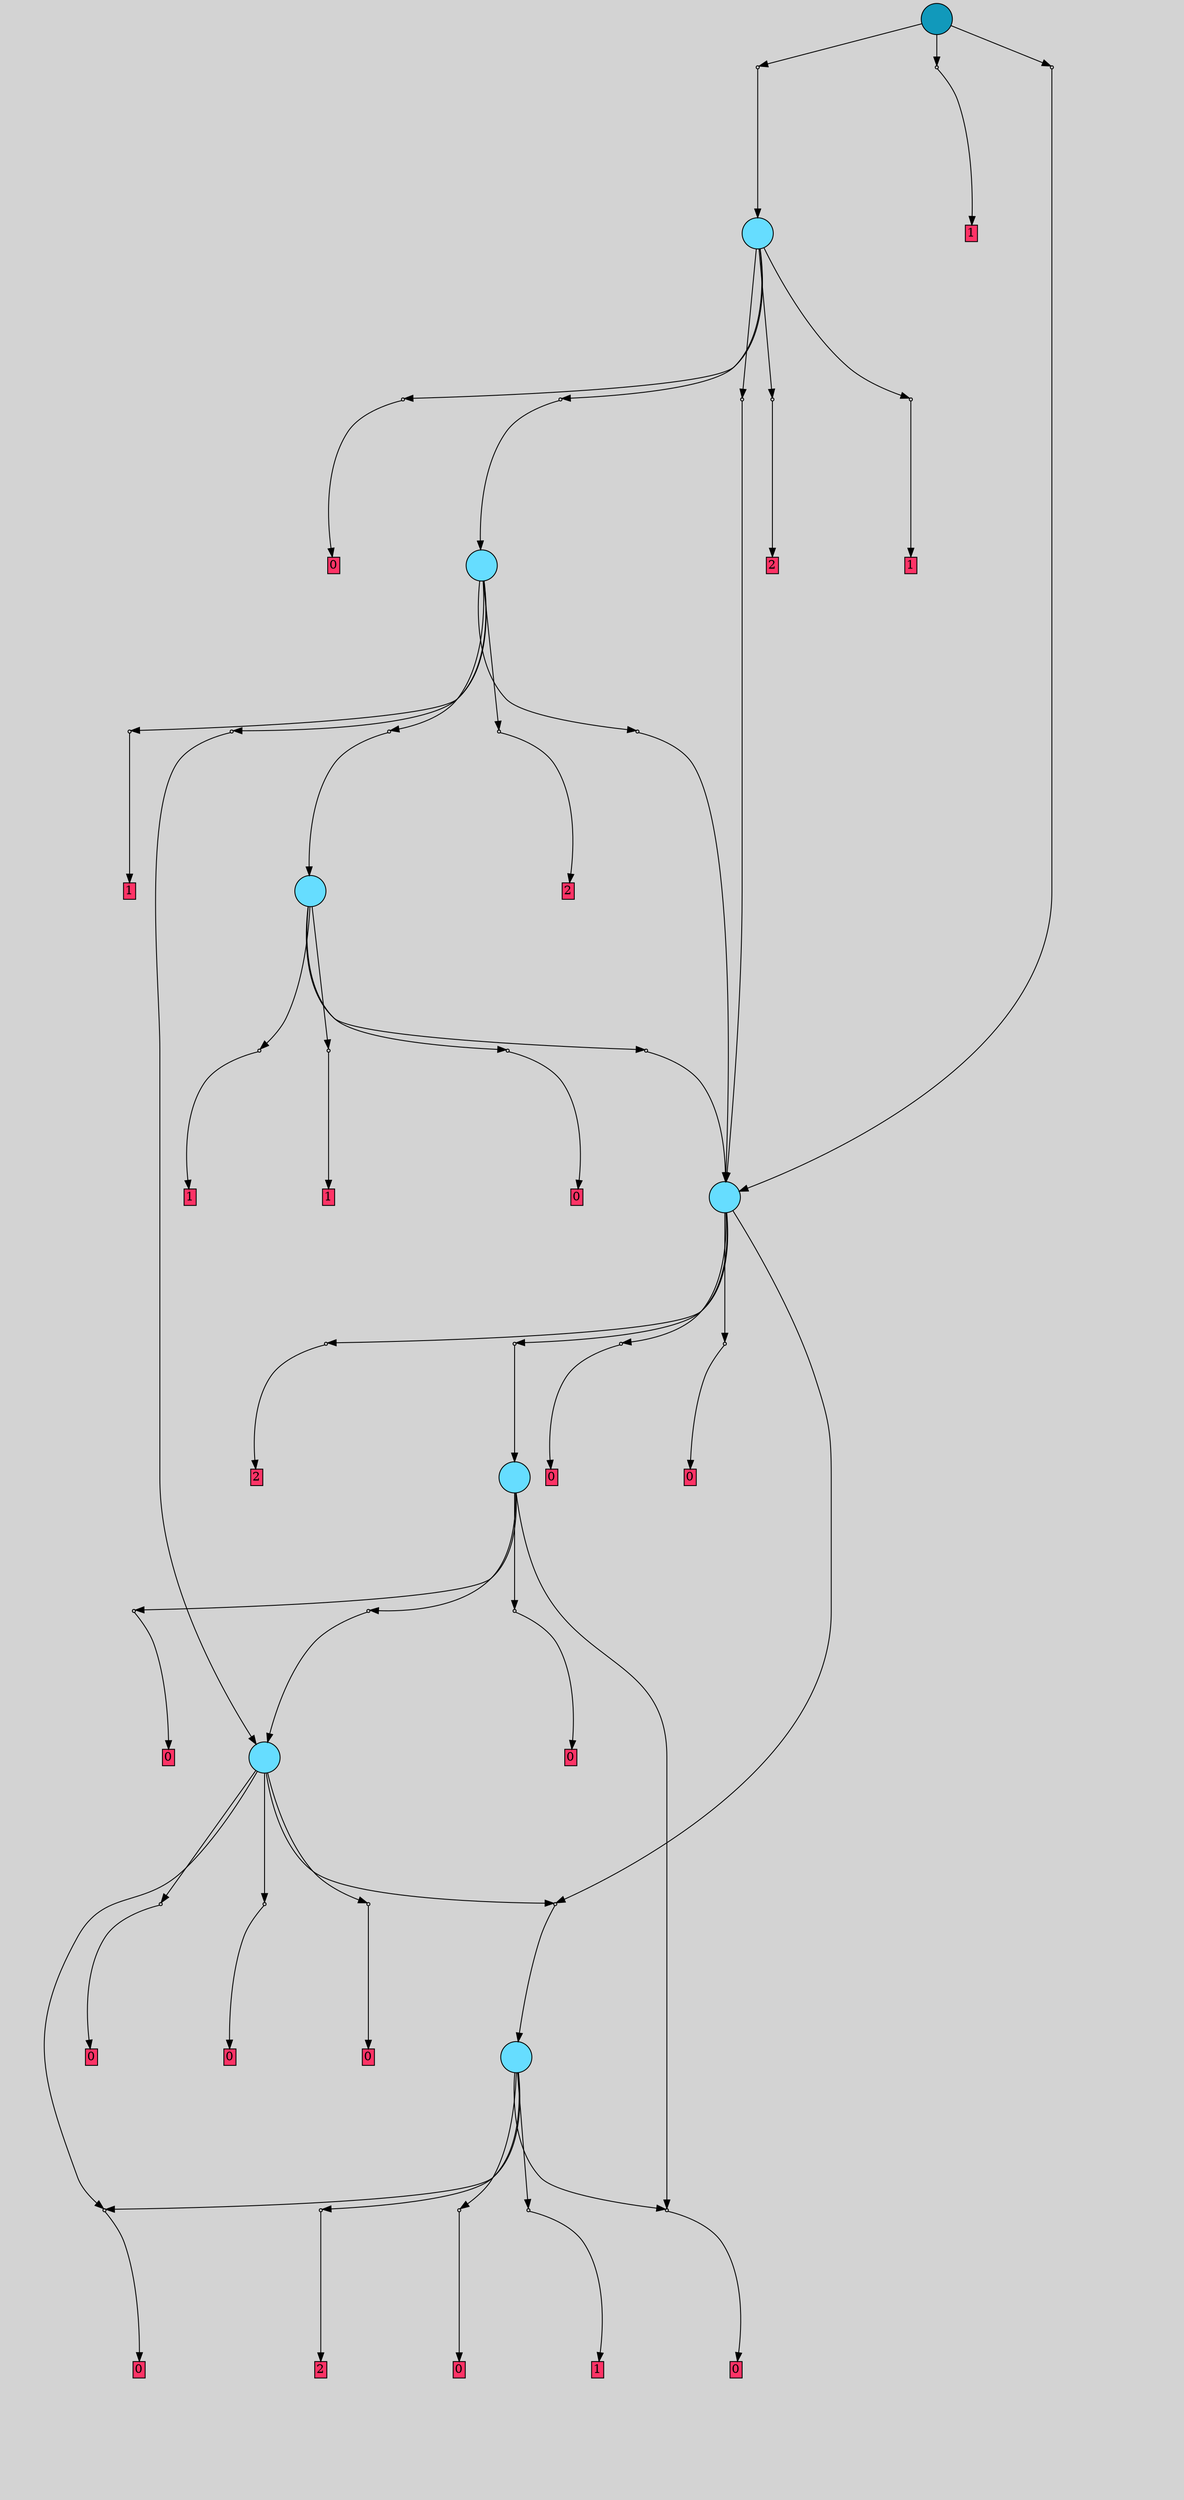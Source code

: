 digraph{
	graph[pad = "0.212, 0.055" bgcolor = lightgray]
	node[shape=circle style = filled label = ""]
		T326 [fillcolor="#66ddff"]
		T972 [fillcolor="#66ddff"]
		T2026 [fillcolor="#66ddff"]
		T2995 [fillcolor="#66ddff"]
		T3663 [fillcolor="#66ddff"]
		T4302 [fillcolor="#66ddff"]
		T6055 [fillcolor="#66ddff"]
		T9846 [fillcolor="#1199bb"]
		P451683 [fillcolor="#cccccc" shape=point] //
		I451683 [shape=box style=invis label="0|6&0|5#0|5&#92;n0|1&0|0#0|1&#92;n5|1&0|6#2|0&#92;n1|3&1|6#1|0&#92;n2|2&0|1#0|0&#92;n1|4&1|2#1|1&#92;n5|3&0|7#0|2&#92;n5|4&0|7#2|4&#92;n3|7&2|7#0|7&#92;n0|0&0|1#0|7&#92;n1|6&2|6#2|1&#92;n5|2&0|0#2|5&#92;n5|5&0|0#1|2&#92;n2|1&0|1#0|1&#92;n0|3&0|0#0|2&#92;n"]
		P451683 -> I451683[style=invis]
		A261708 [fillcolor="#ff3366" shape=box margin=0.03 width=0 height=0 label="0"]
		T326 -> P451683 -> A261708
		P451684 [fillcolor="#cccccc" shape=point] //
		I451684 [shape=box style=invis label="0|0&0|2#0|7&#92;n3|6&2|5#0|6&#92;n4|6&0|2#0|0&#92;n1|7&1|4#1|2&#92;n"]
		P451684 -> I451684[style=invis]
		A261709 [fillcolor="#ff3366" shape=box margin=0.03 width=0 height=0 label="1"]
		T326 -> P451684 -> A261709
		P451685 [fillcolor="#cccccc" shape=point] //
		I451685 [shape=box style=invis label="4|3&0|0#0|4&#92;n5|1&0|2#0|3&#92;n2|5&0|3#0|0&#92;n1|0&1|7#2|5&#92;n2|0&0|1#0|4&#92;n0|4&0|5#0|1&#92;n4|7&0|7#0|5&#92;n2|0&0|4#0|5&#92;n3|4&2|7#2|0&#92;n2|4&0|2#0|4&#92;n1|4&1|5#1|5&#92;n5|2&0|7#1|7&#92;n5|5&0|2#2|2&#92;n1|3&1|7#2|3&#92;n1|3&1|4#1|1&#92;n2|7&0|4#0|1&#92;n0|6&0|0#0|0&#92;n0|5&0|3#0|7&#92;n0|3&0|4#0|1&#92;n"]
		P451685 -> I451685[style=invis]
		A261710 [fillcolor="#ff3366" shape=box margin=0.03 width=0 height=0 label="2"]
		T326 -> P451685 -> A261710
		P451686 [fillcolor="#cccccc" shape=point] //
		I451686 [shape=box style=invis label="1|6&2|4#1|7&#92;n5|3&0|6#0|1&#92;n2|5&0|7#0|7&#92;n1|2&1|4#2|0&#92;n2|0&0|3#0|1&#92;n2|0&0|0#0|7&#92;n1|0&1|1#2|1&#92;n4|2&0|3#0|7&#92;n0|6&0|1#0|6&#92;n5|2&0|5#0|7&#92;n3|2&1|4#2|0&#92;n0|4&0|2#0|0&#92;n3|3&2|1#0|2&#92;n1|6&1|5#2|6&#92;n0|0&0|4#0|6&#92;n1|7&2|7#2|1&#92;n4|3&0|5#0|0&#92;n4|7&0|6#0|5&#92;n"]
		P451686 -> I451686[style=invis]
		A261711 [fillcolor="#ff3366" shape=box margin=0.03 width=0 height=0 label="0"]
		T326 -> P451686 -> A261711
		P451687 [fillcolor="#cccccc" shape=point] //
		I451687 [shape=box style=invis label="5|3&0|6#0|1&#92;n0|4&0|2#0|0&#92;n0|5&0|1#0|5&#92;n1|2&1|4#2|0&#92;n2|0&0|3#0|1&#92;n2|0&0|0#0|7&#92;n1|0&1|1#2|1&#92;n4|2&0|3#0|7&#92;n0|6&0|1#0|6&#92;n5|2&0|5#0|7&#92;n3|2&1|4#2|0&#92;n2|5&0|7#0|7&#92;n3|3&2|1#0|2&#92;n1|6&1|5#2|6&#92;n0|7&0|4#0|6&#92;n1|7&2|7#2|1&#92;n4|3&0|5#0|0&#92;n4|7&0|6#0|5&#92;n"]
		P451687 -> I451687[style=invis]
		A261712 [fillcolor="#ff3366" shape=box margin=0.03 width=0 height=0 label="0"]
		T326 -> P451687 -> A261712
		P451688 [fillcolor="#cccccc" shape=point] //
		I451688 [shape=box style=invis label="1|7&1|4#1|2&#92;n3|6&2|5#0|0&#92;n2|2&0|1#0|0&#92;n3|0&1|2#0|1&#92;n4|5&0|6#0|1&#92;n"]
		P451688 -> I451688[style=invis]
		T972 -> P451688 -> T326
		P451689 [fillcolor="#cccccc" shape=point] //
		I451689 [shape=box style=invis label="1|6&2|6#2|1&#92;n0|1&0|0#0|1&#92;n5|1&0|6#2|0&#92;n1|3&1|6#1|0&#92;n2|2&0|1#0|0&#92;n1|4&1|2#1|1&#92;n0|5&0|5#0|4&#92;n5|6&0|7#0|2&#92;n3|7&2|7#0|7&#92;n0|0&0|1#0|7&#92;n0|6&0|5#0|5&#92;n5|2&0|0#2|5&#92;n5|5&0|0#1|2&#92;n2|1&0|1#0|1&#92;n0|3&0|0#0|2&#92;n"]
		P451689 -> I451689[style=invis]
		A261713 [fillcolor="#ff3366" shape=box margin=0.03 width=0 height=0 label="0"]
		T972 -> P451689 -> A261713
		P451690 [fillcolor="#cccccc" shape=point] //
		I451690 [shape=box style=invis label="1|6&2|4#1|7&#92;n1|7&1|3#1|7&#92;n0|6&0|1#0|6&#92;n1|7&1|4#2|0&#92;n5|4&0|5#0|7&#92;n4|3&0|3#0|0&#92;n3|2&1|4#2|0&#92;n1|1&1|2#2|0&#92;n2|5&0|7#0|7&#92;n4|2&0|3#0|6&#92;n2|0&0|3#0|1&#92;n0|4&0|2#0|0&#92;n2|0&0|0#0|7&#92;n0|0&0|4#0|6&#92;n1|7&2|7#2|1&#92;n1|6&1|5#2|6&#92;n4|0&0|6#0|2&#92;n4|0&0|6#0|5&#92;n"]
		P451690 -> I451690[style=invis]
		A261714 [fillcolor="#ff3366" shape=box margin=0.03 width=0 height=0 label="0"]
		T972 -> P451690 -> A261714
		T972 -> P451686
		P451691 [fillcolor="#cccccc" shape=point] //
		I451691 [shape=box style=invis label="2|0&0|0#0|7&#92;n4|0&0|4#0|4&#92;n4|7&0|6#0|5&#92;n0|2&0|5#0|0&#92;n5|3&0|6#0|1&#92;n1|0&1|0#2|1&#92;n3|3&2|1#0|2&#92;n4|2&0|3#0|7&#92;n0|6&0|1#0|6&#92;n3|2&1|4#2|0&#92;n1|5&2|5#1|0&#92;n1|6&2|4#1|7&#92;n1|6&1|5#2|6&#92;n1|3&2|5#2|0&#92;n1|7&2|7#2|1&#92;n2|5&0|7#0|5&#92;n"]
		P451691 -> I451691[style=invis]
		A261715 [fillcolor="#ff3366" shape=box margin=0.03 width=0 height=0 label="0"]
		T972 -> P451691 -> A261715
		P451692 [fillcolor="#cccccc" shape=point] //
		I451692 [shape=box style=invis label="2|7&0|0#0|5&#92;n5|0&0|6#1|0&#92;n5|5&0|7#2|0&#92;n5|1&0|6#0|3&#92;n5|4&0|4#1|2&#92;n3|6&1|2#1|4&#92;n2|0&0|6#0|2&#92;n1|7&1|4#2|4&#92;n1|7&1|5#1|0&#92;n5|4&0|5#1|1&#92;n1|0&1|0#1|3&#92;n5|7&0|5#2|1&#92;n4|7&0|1#0|6&#92;n3|6&1|5#1|6&#92;n2|7&0|7#0|2&#92;n0|7&0|1#0|0&#92;n0|3&0|2#0|7&#92;n"]
		P451692 -> I451692[style=invis]
		A261716 [fillcolor="#ff3366" shape=box margin=0.03 width=0 height=0 label="0"]
		T2026 -> P451692 -> A261716
		P451693 [fillcolor="#cccccc" shape=point] //
		I451693 [shape=box style=invis label="3|3&2|1#0|2&#92;n4|3&0|6#0|4&#92;n1|5&1|7#1|1&#92;n1|2&1|5#1|0&#92;n3|1&1|4#1|7&#92;n4|7&0|6#0|1&#92;n1|1&2|0#2|0&#92;n0|0&0|7#0|7&#92;n5|6&0|0#0|6&#92;n4|4&0|0#0|7&#92;n1|3&2|7#1|5&#92;n2|5&0|7#0|2&#92;n1|0&1|1#2|3&#92;n1|5&1|5#2|6&#92;n3|1&2|4#1|7&#92;n4|2&0|1#0|7&#92;n1|7&1|1#2|1&#92;n"]
		P451693 -> I451693[style=invis]
		A261717 [fillcolor="#ff3366" shape=box margin=0.03 width=0 height=0 label="0"]
		T2026 -> P451693 -> A261717
		T2026 -> P451683
		P451694 [fillcolor="#cccccc" shape=point] //
		I451694 [shape=box style=invis label="2|3&0|0#0|4&#92;n5|4&0|6#0|6&#92;n0|5&0|5#0|4&#92;n2|5&0|1#0|7&#92;n5|1&0|2#1|1&#92;n0|6&0|6#0|6&#92;n2|0&0|3#0|1&#92;n4|1&0|2#0|3&#92;n1|4&1|1#1|6&#92;n3|4&2|4#0|3&#92;n4|6&0|1#0|5&#92;n"]
		P451694 -> I451694[style=invis]
		T2026 -> P451694 -> T972
		P451695 [fillcolor="#cccccc" shape=point] //
		I451695 [shape=box style=invis label="1|5&1|6#2|4&#92;n2|3&0|2#0|0&#92;n4|4&0|3#0|7&#92;n1|3&2|3#1|3&#92;n3|1&1|2#2|5&#92;n0|5&0|1#0|0&#92;n5|7&0|3#0|4&#92;n4|0&0|7#0|3&#92;n3|4&1|5#1|6&#92;n0|6&0|6#0|3&#92;n5|4&0|1#0|7&#92;n2|1&0|5#0|5&#92;n1|2&2|1#2|3&#92;n1|2&2|7#1|1&#92;n0|2&0|4#0|4&#92;n"]
		P451695 -> I451695[style=invis]
		A261718 [fillcolor="#ff3366" shape=box margin=0.03 width=0 height=0 label="2"]
		T2995 -> P451695 -> A261718
		P451696 [fillcolor="#cccccc" shape=point] //
		I451696 [shape=box style=invis label="4|3&0|3#0|2&#92;n3|7&2|3#2|4&#92;n0|2&0|2#0|3&#92;n4|5&0|5#0|1&#92;n0|4&0|2#0|1&#92;n2|0&0|7#0|2&#92;n3|5&2|1#0|6&#92;n0|1&0|4#0|6&#92;n1|4&2|0#2|4&#92;n1|2&1|3#2|5&#92;n1|4&2|7#1|4&#92;n0|0&0|7#0|4&#92;n4|5&0|4#0|4&#92;n"]
		P451696 -> I451696[style=invis]
		T2995 -> P451696 -> T2026
		T2995 -> P451688
		P451697 [fillcolor="#cccccc" shape=point] //
		I451697 [shape=box style=invis label="3|4&2|6#2|0&#92;n3|3&1|4#0|5&#92;n3|5&1|1#0|4&#92;n4|1&0|6#0|3&#92;n5|5&0|7#0|5&#92;n0|0&0|3#0|1&#92;n1|0&1|5#1|2&#92;n4|6&0|1#0|1&#92;n0|6&0|5#0|7&#92;n0|2&0|1#0|5&#92;n4|3&0|3#0|1&#92;n0|7&0|6#0|2&#92;n"]
		P451697 -> I451697[style=invis]
		A261719 [fillcolor="#ff3366" shape=box margin=0.03 width=0 height=0 label="0"]
		T2995 -> P451697 -> A261719
		P451698 [fillcolor="#cccccc" shape=point] //
		I451698 [shape=box style=invis label="5|1&0|6#2|0&#92;n0|1&0|0#0|1&#92;n5|4&0|2#2|4&#92;n0|3&0|0#0|2&#92;n5|3&0|7#0|2&#92;n1|4&1|2#1|1&#92;n4|1&0|5#0|2&#92;n2|2&0|1#0|0&#92;n3|7&2|6#0|7&#92;n0|0&0|1#0|7&#92;n1|6&2|6#2|1&#92;n5|2&0|0#2|5&#92;n2|1&0|1#0|1&#92;n1|0&1|6#2|1&#92;n"]
		P451698 -> I451698[style=invis]
		A261720 [fillcolor="#ff3366" shape=box margin=0.03 width=0 height=0 label="0"]
		T2995 -> P451698 -> A261720
		P451699 [fillcolor="#cccccc" shape=point] //
		I451699 [shape=box style=invis label="0|6&0|5#0|5&#92;n2|2&0|1#0|6&#92;n5|1&0|6#2|0&#92;n1|3&1|6#1|0&#92;n1|4&2|7#2|4&#92;n3|3&1|7#0|2&#92;n1|4&1|2#1|1&#92;n0|5&0|2#0|4&#92;n2|1&0|1#0|1&#92;n0|3&0|0#0|2&#92;n3|7&2|7#0|7&#92;n0|0&0|1#0|7&#92;n1|6&2|6#2|1&#92;n3|0&1|7#2|1&#92;n5|2&0|2#0|2&#92;n0|1&0|0#0|1&#92;n5|2&0|0#2|5&#92;n"]
		P451699 -> I451699[style=invis]
		A261721 [fillcolor="#ff3366" shape=box margin=0.03 width=0 height=0 label="0"]
		T3663 -> P451699 -> A261721
		P451700 [fillcolor="#cccccc" shape=point] //
		I451700 [shape=box style=invis label="4|4&0|1#0|3&#92;n1|6&2|0#1|0&#92;n5|4&0|2#2|0&#92;n4|0&0|3#0|2&#92;n5|7&0|4#2|7&#92;n2|0&0|4#0|4&#92;n0|1&0|6#0|1&#92;n5|2&0|5#0|7&#92;n2|0&0|0#0|1&#92;n5|5&0|0#1|6&#92;n0|3&0|6#0|6&#92;n5|6&0|6#1|3&#92;n0|3&0|4#0|2&#92;n2|7&0|2#0|6&#92;n1|1&2|1#1|4&#92;n0|6&0|1#0|1&#92;n4|2&0|1#0|6&#92;n"]
		P451700 -> I451700[style=invis]
		T3663 -> P451700 -> T2995
		P451701 [fillcolor="#cccccc" shape=point] //
		I451701 [shape=box style=invis label="5|5&0|3#1|6&#92;n3|1&1|0#0|4&#92;n5|3&0|3#1|4&#92;n0|0&0|1#0|5&#92;n5|4&0|5#0|0&#92;n4|1&0|1#0|6&#92;n5|6&0|1#2|6&#92;n"]
		P451701 -> I451701[style=invis]
		A261722 [fillcolor="#ff3366" shape=box margin=0.03 width=0 height=0 label="1"]
		T3663 -> P451701 -> A261722
		P451702 [fillcolor="#cccccc" shape=point] //
		I451702 [shape=box style=invis label="2|5&0|7#0|3&#92;n1|1&2|7#2|4&#92;n1|5&2|5#2|4&#92;n2|1&0|0#0|3&#92;n3|5&2|0#2|1&#92;n1|0&2|4#1|0&#92;n"]
		P451702 -> I451702[style=invis]
		A261723 [fillcolor="#ff3366" shape=box margin=0.03 width=0 height=0 label="1"]
		T3663 -> P451702 -> A261723
		P451703 [fillcolor="#cccccc" shape=point] //
		I451703 [shape=box style=invis label="0|5&0|2#0|6&#92;n5|0&0|7#0|2&#92;n1|4&2|2#1|1&#92;n2|2&0|4#0|6&#92;n5|5&0|5#0|0&#92;n5|4&0|6#0|3&#92;n5|1&0|7#0|4&#92;n1|0&2|0#1|2&#92;n5|5&0|0#0|3&#92;n4|4&0|6#0|3&#92;n"]
		P451703 -> I451703[style=invis]
		A261724 [fillcolor="#ff3366" shape=box margin=0.03 width=0 height=0 label="2"]
		T4302 -> P451703 -> A261724
		P451704 [fillcolor="#cccccc" shape=point] //
		I451704 [shape=box style=invis label="4|2&0|1#0|6&#92;n1|6&2|0#1|4&#92;n5|4&0|2#2|0&#92;n4|0&0|3#0|2&#92;n5|7&0|4#2|7&#92;n2|0&0|4#0|4&#92;n0|1&0|6#0|1&#92;n5|2&0|5#0|7&#92;n5|5&0|0#1|6&#92;n0|3&0|6#0|6&#92;n5|6&0|6#1|3&#92;n5|3&0|3#0|2&#92;n2|7&0|2#0|6&#92;n1|1&2|1#1|4&#92;n0|6&0|1#0|1&#92;n4|4&0|1#0|3&#92;n0|3&0|4#0|2&#92;n"]
		P451704 -> I451704[style=invis]
		T4302 -> P451704 -> T2995
		P451705 [fillcolor="#cccccc" shape=point] //
		I451705 [shape=box style=invis label="2|4&0|1#0|3&#92;n1|5&1|3#2|5&#92;n4|1&0|6#0|0&#92;n0|5&0|1#0|7&#92;n0|3&0|4#0|0&#92;n4|4&0|7#0|6&#92;n3|0&1|5#2|4&#92;n5|3&0|7#1|1&#92;n3|7&1|2#1|6&#92;n4|3&0|2#0|1&#92;n1|7&2|4#2|5&#92;n5|0&0|2#1|2&#92;n4|1&0|3#0|6&#92;n0|2&0|3#0|2&#92;n1|6&2|5#2|5&#92;n2|7&0|3#0|1&#92;n5|0&0|1#2|2&#92;n4|0&0|4#0|6&#92;n"]
		P451705 -> I451705[style=invis]
		A261725 [fillcolor="#ff3366" shape=box margin=0.03 width=0 height=0 label="1"]
		T4302 -> P451705 -> A261725
		P451706 [fillcolor="#cccccc" shape=point] //
		I451706 [shape=box style=invis label="5|6&0|1#2|6&#92;n2|2&0|4#0|0&#92;n2|0&0|0#0|7&#92;n3|4&1|5#0|4&#92;n3|3&2|6#0|4&#92;n0|0&0|2#0|0&#92;n5|1&0|5#0|3&#92;n0|0&0|4#0|3&#92;n5|2&0|1#0|7&#92;n4|3&0|5#0|0&#92;n2|5&0|4#0|0&#92;n2|0&0|6#0|3&#92;n4|2&0|3#0|2&#92;n5|2&0|5#1|4&#92;n3|5&2|5#0|3&#92;n1|7&2|7#1|1&#92;n5|1&0|7#2|0&#92;n5|1&0|0#2|2&#92;n0|6&0|4#0|6&#92;n"]
		P451706 -> I451706[style=invis]
		T4302 -> P451706 -> T972
		P451707 [fillcolor="#cccccc" shape=point] //
		I451707 [shape=box style=invis label="1|2&2|5#1|7&#92;n2|7&0|1#0|7&#92;n4|3&0|4#0|7&#92;n5|1&0|3#2|3&#92;n5|5&0|2#0|2&#92;n5|0&0|2#0|7&#92;n2|0&0|6#0|2&#92;n3|1&2|6#0|5&#92;n0|6&0|3#0|7&#92;n2|2&0|0#0|7&#92;n3|5&2|1#0|1&#92;n2|0&0|2#0|1&#92;n3|3&1|3#2|1&#92;n"]
		P451707 -> I451707[style=invis]
		T4302 -> P451707 -> T3663
		P451708 [fillcolor="#cccccc" shape=point] //
		I451708 [shape=box style=invis label="3|7&1|2#0|6&#92;n2|5&0|2#0|3&#92;n0|7&0|1#0|6&#92;n0|3&0|2#0|4&#92;n2|2&0|3#0|1&#92;n2|4&0|6#0|1&#92;n0|2&0|1#0|0&#92;n5|2&0|6#2|0&#92;n3|5&1|6#0|6&#92;n1|4&1|0#2|1&#92;n4|7&0|0#0|4&#92;n4|1&0|6#0|0&#92;n5|0&0|7#0|4&#92;n3|5&2|1#0|5&#92;n4|4&0|6#0|0&#92;n"]
		P451708 -> I451708[style=invis]
		A261726 [fillcolor="#ff3366" shape=box margin=0.03 width=0 height=0 label="1"]
		T6055 -> P451708 -> A261726
		P451709 [fillcolor="#cccccc" shape=point] //
		I451709 [shape=box style=invis label="1|6&2|4#1|7&#92;n2|0&0|3#0|1&#92;n2|5&0|7#0|7&#92;n1|2&1|4#2|0&#92;n1|7&2|7#2|6&#92;n1|0&1|1#2|1&#92;n5|3&0|6#0|1&#92;n0|6&0|1#0|6&#92;n5|2&0|5#0|7&#92;n3|2&1|3#2|0&#92;n0|5&0|2#0|0&#92;n3|3&2|1#0|2&#92;n1|6&1|5#2|6&#92;n4|2&0|3#0|7&#92;n4|3&0|5#0|0&#92;n4|7&0|6#0|5&#92;n"]
		P451709 -> I451709[style=invis]
		A261727 [fillcolor="#ff3366" shape=box margin=0.03 width=0 height=0 label="0"]
		T6055 -> P451709 -> A261727
		P451710 [fillcolor="#cccccc" shape=point] //
		I451710 [shape=box style=invis label="1|1&2|1#1|4&#92;n3|0&2|5#0|6&#92;n2|3&0|1#0|2&#92;n0|3&0|0#0|2&#92;n0|0&0|1#0|2&#92;n5|3&0|3#0|2&#92;n5|6&0|5#1|1&#92;n4|0&0|4#0|5&#92;n3|0&1|0#0|3&#92;n0|2&0|6#0|1&#92;n4|0&0|3#0|2&#92;n3|1&1|7#1|1&#92;n4|1&0|4#0|1&#92;n2|1&0|4#0|5&#92;n1|1&1|5#2|6&#92;n1|7&1|3#2|2&#92;n2|7&0|7#0|3&#92;n1|1&1|2#2|6&#92;n1|7&1|7#1|1&#92;n3|1&2|1#0|3&#92;n"]
		P451710 -> I451710[style=invis]
		T6055 -> P451710 -> T2995
		P451711 [fillcolor="#cccccc" shape=point] //
		I451711 [shape=box style=invis label="4|5&0|5#0|0&#92;n1|6&2|2#2|2&#92;n3|5&1|2#2|3&#92;n3|5&2|0#0|5&#92;n1|3&1|1#2|7&#92;n3|2&1|1#2|5&#92;n5|1&0|2#0|4&#92;n5|0&0|5#1|5&#92;n5|7&0|6#2|1&#92;n4|0&0|1#0|0&#92;n5|5&0|4#1|2&#92;n2|5&0|4#0|4&#92;n0|2&0|3#0|2&#92;n2|0&0|7#0|2&#92;n"]
		P451711 -> I451711[style=invis]
		T6055 -> P451711 -> T4302
		P451712 [fillcolor="#cccccc" shape=point] //
		I451712 [shape=box style=invis label="0|3&0|6#0|7&#92;n5|5&0|3#0|0&#92;n5|3&0|0#1|3&#92;n5|6&0|1#0|7&#92;n4|0&0|3#0|6&#92;n1|1&1|0#2|3&#92;n5|4&0|0#2|3&#92;n5|3&0|3#2|2&#92;n3|7&2|1#1|5&#92;n2|0&0|1#0|4&#92;n4|5&0|6#0|1&#92;n5|7&0|2#0|3&#92;n3|2&2|0#2|0&#92;n0|2&0|2#0|3&#92;n4|3&0|7#0|0&#92;n5|2&0|3#0|3&#92;n"]
		P451712 -> I451712[style=invis]
		A261728 [fillcolor="#ff3366" shape=box margin=0.03 width=0 height=0 label="2"]
		T6055 -> P451712 -> A261728
		P451713 [fillcolor="#cccccc" shape=point] //
		I451713 [shape=box style=invis label="0|6&0|4#0|1&#92;n4|2&0|4#0|0&#92;n1|7&1|5#2|2&#92;n1|6&1|0#1|1&#92;n2|5&0|7#0|6&#92;n2|6&0|5#0|0&#92;n0|6&0|1#0|6&#92;n1|5&1|6#2|3&#92;n3|1&2|0#1|0&#92;n0|6&0|5#0|0&#92;n4|4&0|4#0|0&#92;n5|2&0|3#0|4&#92;n4|7&0|1#0|7&#92;n3|3&1|1#0|7&#92;n0|3&0|4#0|2&#92;n1|0&2|2#1|0&#92;n1|7&2|7#1|1&#92;n3|1&2|2#2|4&#92;n5|1&0|3#0|6&#92;n2|0&0|0#0|1&#92;n"]
		P451713 -> I451713[style=invis]
		T9846 -> P451713 -> T6055
		P451714 [fillcolor="#cccccc" shape=point] //
		I451714 [shape=box style=invis label="4|6&0|4#0|7&#92;n1|0&1|2#2|1&#92;n3|0&1|4#0|7&#92;n2|7&0|4#0|4&#92;n5|4&0|7#1|7&#92;n0|4&0|3#0|6&#92;n3|3&1|0#0|5&#92;n5|6&0|5#0|4&#92;n2|2&0|3#0|2&#92;n4|0&0|0#0|7&#92;n5|2&0|6#2|7&#92;n3|5&1|5#0|6&#92;n5|5&0|2#1|3&#92;n4|6&0|1#0|4&#92;n3|2&2|2#1|7&#92;n"]
		P451714 -> I451714[style=invis]
		A261729 [fillcolor="#ff3366" shape=box margin=0.03 width=0 height=0 label="1"]
		T9846 -> P451714 -> A261729
		P451715 [fillcolor="#cccccc" shape=point] //
		I451715 [shape=box style=invis label="3|7&2|3#0|0&#92;n5|0&0|3#2|6&#92;n0|6&0|6#0|4&#92;n3|6&2|4#0|7&#92;n3|5&1|3#2|0&#92;n1|4&1|1#2|7&#92;n5|5&0|0#0|1&#92;n2|2&0|0#0|0&#92;n5|1&0|3#1|5&#92;n5|5&0|6#1|0&#92;n2|0&0|4#0|2&#92;n4|7&0|7#0|7&#92;n"]
		P451715 -> I451715[style=invis]
		T9846 -> P451715 -> T2995
		{ rank= same T9846 }
}
